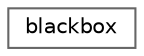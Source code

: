 digraph "Graphical Class Hierarchy"
{
 // LATEX_PDF_SIZE
  bgcolor="transparent";
  edge [fontname=Helvetica,fontsize=10,labelfontname=Helvetica,labelfontsize=10];
  node [fontname=Helvetica,fontsize=10,shape=box,height=0.2,width=0.4];
  rankdir="LR";
  Node0 [label="blackbox",height=0.2,width=0.4,color="grey40", fillcolor="white", style="filled",URL="$classblackbox.html",tooltip=" "];
}
